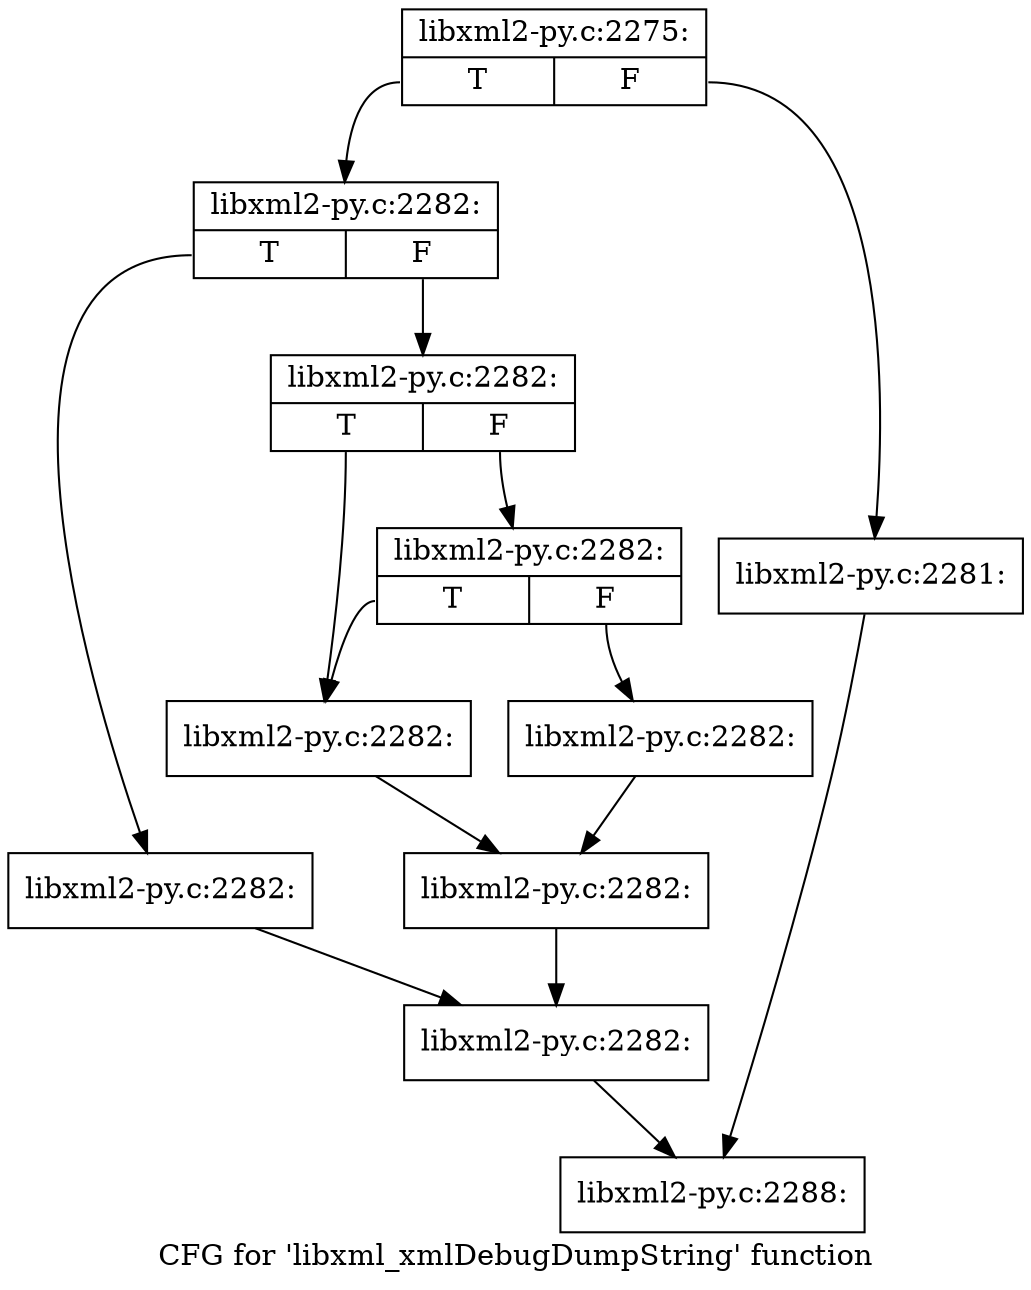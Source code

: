 digraph "CFG for 'libxml_xmlDebugDumpString' function" {
	label="CFG for 'libxml_xmlDebugDumpString' function";

	Node0x3df7520 [shape=record,label="{libxml2-py.c:2275:|{<s0>T|<s1>F}}"];
	Node0x3df7520:s0 -> Node0x3dfcdb0;
	Node0x3df7520:s1 -> Node0x3dfcd60;
	Node0x3dfcd60 [shape=record,label="{libxml2-py.c:2281:}"];
	Node0x3dfcd60 -> Node0x3df4840;
	Node0x3dfcdb0 [shape=record,label="{libxml2-py.c:2282:|{<s0>T|<s1>F}}"];
	Node0x3dfcdb0:s0 -> Node0x3dfd640;
	Node0x3dfcdb0:s1 -> Node0x3dfd690;
	Node0x3dfd640 [shape=record,label="{libxml2-py.c:2282:}"];
	Node0x3dfd640 -> Node0x3dfd6e0;
	Node0x3dfd690 [shape=record,label="{libxml2-py.c:2282:|{<s0>T|<s1>F}}"];
	Node0x3dfd690:s0 -> Node0x3dfd880;
	Node0x3dfd690:s1 -> Node0x3dfd970;
	Node0x3dfd970 [shape=record,label="{libxml2-py.c:2282:|{<s0>T|<s1>F}}"];
	Node0x3dfd970:s0 -> Node0x3dfd880;
	Node0x3dfd970:s1 -> Node0x3dfd8d0;
	Node0x3dfd880 [shape=record,label="{libxml2-py.c:2282:}"];
	Node0x3dfd880 -> Node0x3dfd920;
	Node0x3dfd8d0 [shape=record,label="{libxml2-py.c:2282:}"];
	Node0x3dfd8d0 -> Node0x3dfd920;
	Node0x3dfd920 [shape=record,label="{libxml2-py.c:2282:}"];
	Node0x3dfd920 -> Node0x3dfd6e0;
	Node0x3dfd6e0 [shape=record,label="{libxml2-py.c:2282:}"];
	Node0x3dfd6e0 -> Node0x3df4840;
	Node0x3df4840 [shape=record,label="{libxml2-py.c:2288:}"];
}
